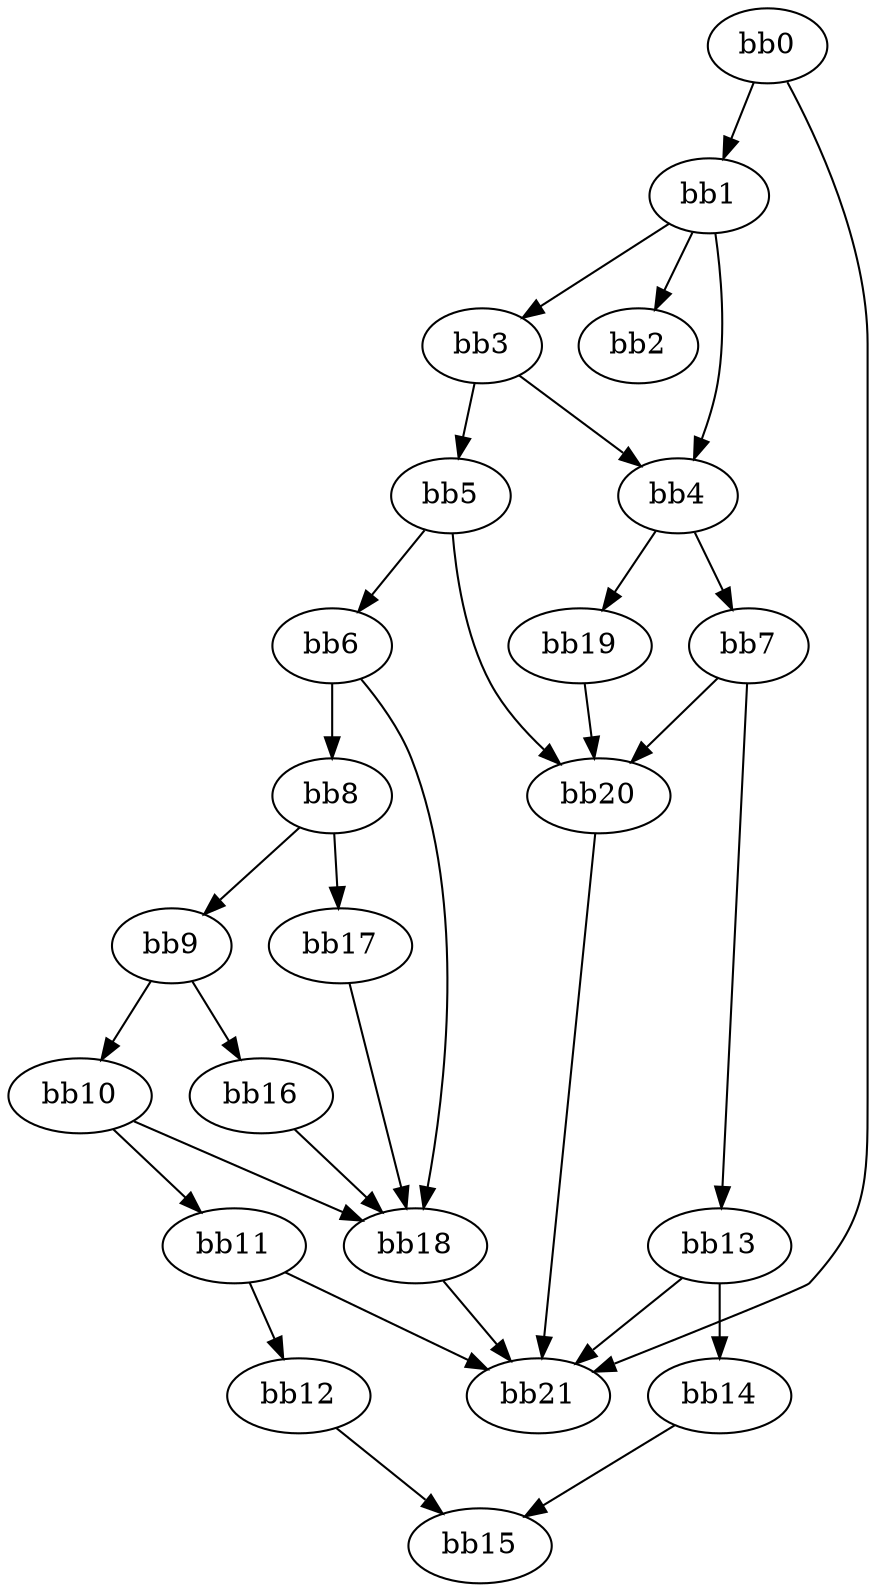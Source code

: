 digraph {
    0 [ label = "bb0\l" ]
    1 [ label = "bb1\l" ]
    2 [ label = "bb2\l" ]
    3 [ label = "bb3\l" ]
    4 [ label = "bb4\l" ]
    5 [ label = "bb5\l" ]
    6 [ label = "bb6\l" ]
    7 [ label = "bb7\l" ]
    8 [ label = "bb8\l" ]
    9 [ label = "bb9\l" ]
    10 [ label = "bb10\l" ]
    11 [ label = "bb11\l" ]
    12 [ label = "bb12\l" ]
    13 [ label = "bb13\l" ]
    14 [ label = "bb14\l" ]
    15 [ label = "bb15\l" ]
    16 [ label = "bb16\l" ]
    17 [ label = "bb17\l" ]
    18 [ label = "bb18\l" ]
    19 [ label = "bb19\l" ]
    20 [ label = "bb20\l" ]
    21 [ label = "bb21\l" ]
    0 -> 1 [ ]
    0 -> 21 [ ]
    1 -> 2 [ ]
    1 -> 3 [ ]
    1 -> 4 [ ]
    3 -> 4 [ ]
    3 -> 5 [ ]
    4 -> 7 [ ]
    4 -> 19 [ ]
    5 -> 6 [ ]
    5 -> 20 [ ]
    6 -> 8 [ ]
    6 -> 18 [ ]
    7 -> 13 [ ]
    7 -> 20 [ ]
    8 -> 9 [ ]
    8 -> 17 [ ]
    9 -> 10 [ ]
    9 -> 16 [ ]
    10 -> 11 [ ]
    10 -> 18 [ ]
    11 -> 12 [ ]
    11 -> 21 [ ]
    12 -> 15 [ ]
    13 -> 14 [ ]
    13 -> 21 [ ]
    14 -> 15 [ ]
    16 -> 18 [ ]
    17 -> 18 [ ]
    18 -> 21 [ ]
    19 -> 20 [ ]
    20 -> 21 [ ]
}

